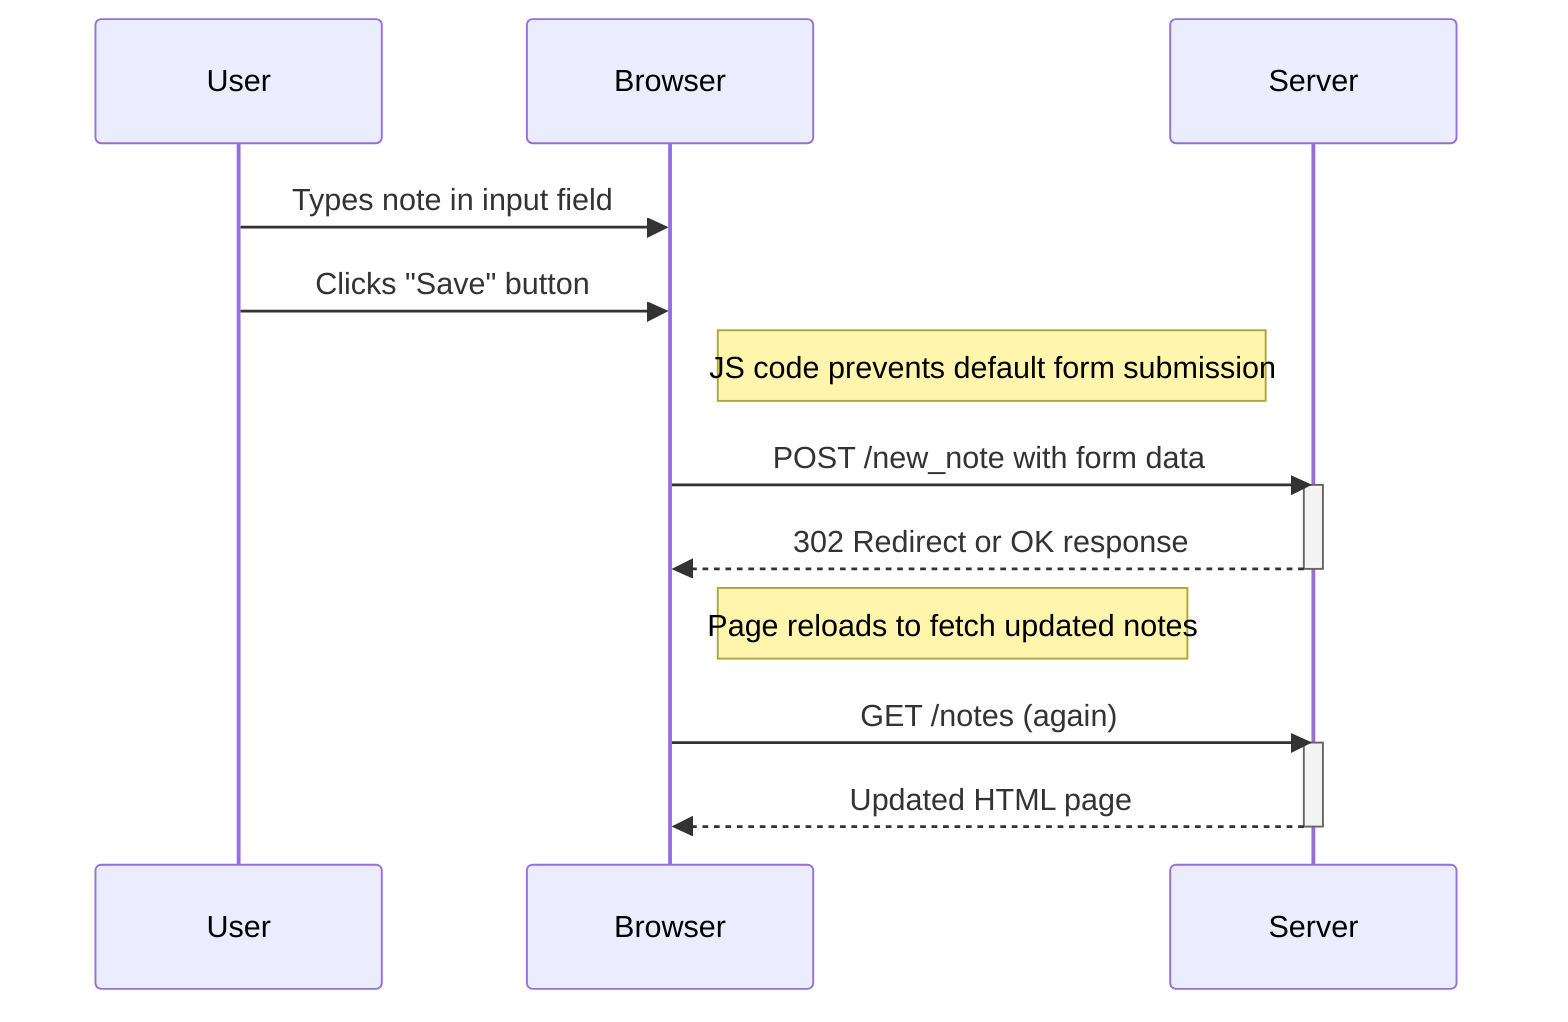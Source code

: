 sequenceDiagram
    participant User
    participant Browser
    participant Server

    User->>Browser: Types note in input field
    User->>Browser: Clicks "Save" button

    Note right of Browser: JS code prevents default form submission

    Browser->>Server: POST /new_note with form data
    activate Server
    Server-->>Browser: 302 Redirect or OK response
    deactivate Server

    Note right of Browser: Page reloads to fetch updated notes

    Browser->>Server: GET /notes (again)
    activate Server
    Server-->>Browser: Updated HTML page
    deactivate Server